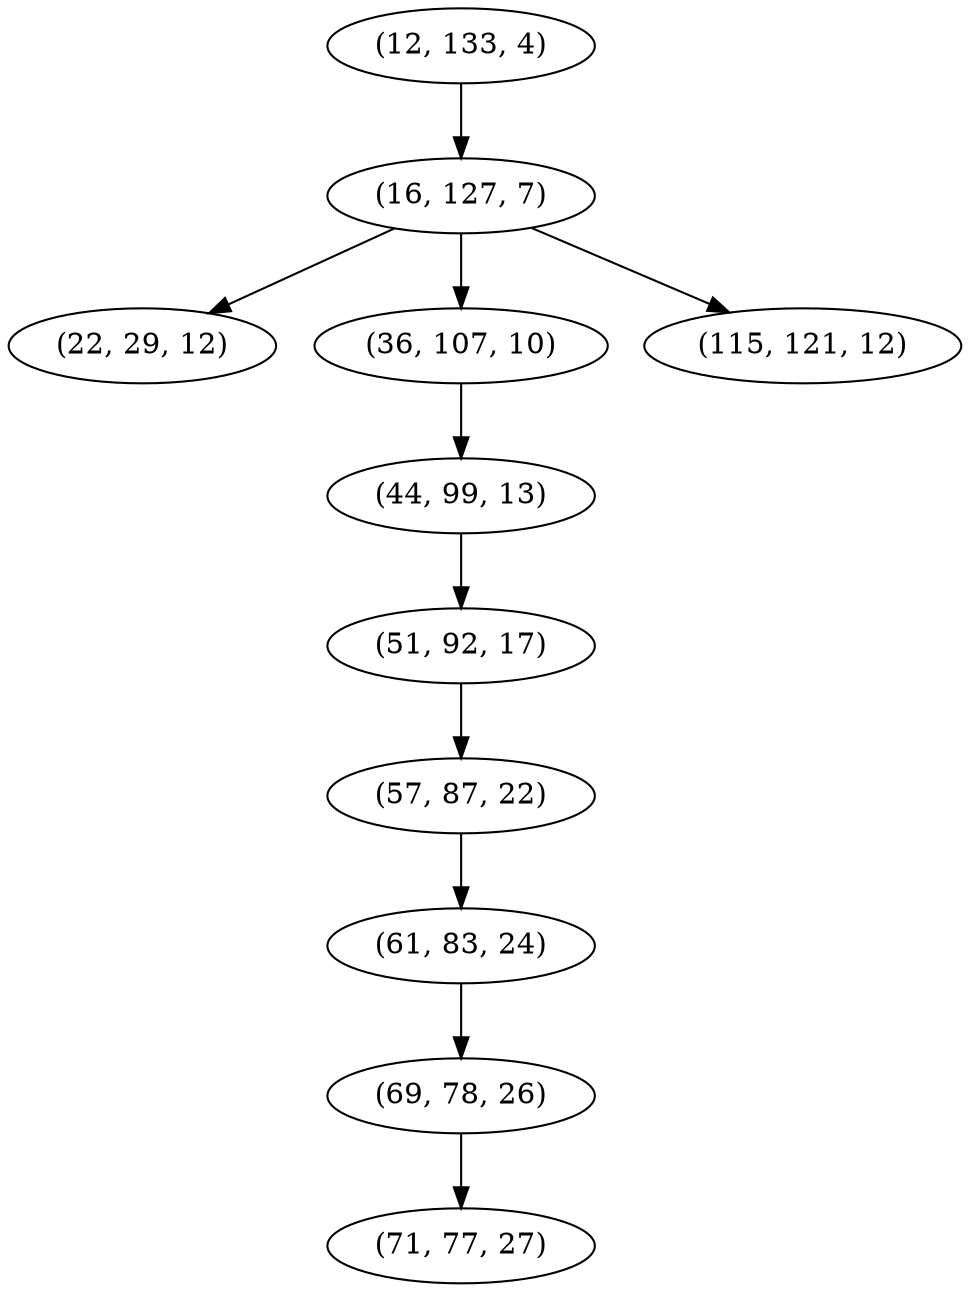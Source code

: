 digraph tree {
    "(12, 133, 4)";
    "(16, 127, 7)";
    "(22, 29, 12)";
    "(36, 107, 10)";
    "(44, 99, 13)";
    "(51, 92, 17)";
    "(57, 87, 22)";
    "(61, 83, 24)";
    "(69, 78, 26)";
    "(71, 77, 27)";
    "(115, 121, 12)";
    "(12, 133, 4)" -> "(16, 127, 7)";
    "(16, 127, 7)" -> "(22, 29, 12)";
    "(16, 127, 7)" -> "(36, 107, 10)";
    "(16, 127, 7)" -> "(115, 121, 12)";
    "(36, 107, 10)" -> "(44, 99, 13)";
    "(44, 99, 13)" -> "(51, 92, 17)";
    "(51, 92, 17)" -> "(57, 87, 22)";
    "(57, 87, 22)" -> "(61, 83, 24)";
    "(61, 83, 24)" -> "(69, 78, 26)";
    "(69, 78, 26)" -> "(71, 77, 27)";
}
